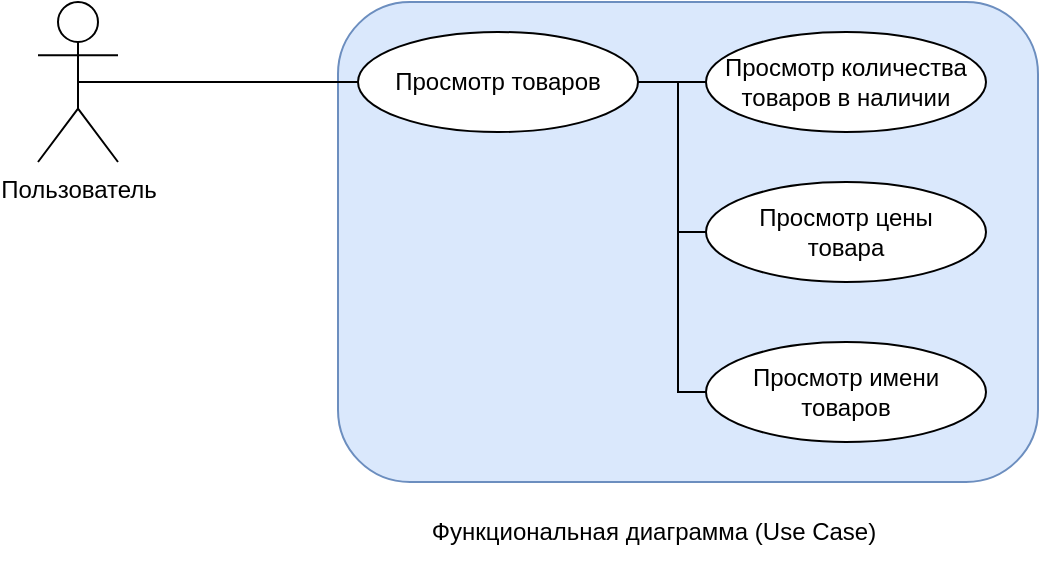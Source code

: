 <mxfile version="22.0.0" type="github">
  <diagram name="Страница — 1" id="GmgOV1pOwLnGwD937b3_">
    <mxGraphModel dx="1728" dy="932" grid="1" gridSize="10" guides="1" tooltips="1" connect="1" arrows="1" fold="1" page="1" pageScale="1" pageWidth="827" pageHeight="1169" math="0" shadow="0">
      <root>
        <mxCell id="0" />
        <mxCell id="1" parent="0" />
        <mxCell id="4J4q9Hsj1Sqwo7qeOr9_-10" value="" style="rounded=1;whiteSpace=wrap;html=1;fillColor=#dae8fc;strokeColor=#6c8ebf;" vertex="1" parent="1">
          <mxGeometry x="230" y="320" width="350" height="240" as="geometry" />
        </mxCell>
        <mxCell id="4J4q9Hsj1Sqwo7qeOr9_-1" value="Пользователь" style="shape=umlActor;verticalLabelPosition=bottom;verticalAlign=top;html=1;outlineConnect=0;" vertex="1" parent="1">
          <mxGeometry x="80" y="320" width="40" height="80" as="geometry" />
        </mxCell>
        <mxCell id="4J4q9Hsj1Sqwo7qeOr9_-2" value="Просмотр товаров" style="ellipse;whiteSpace=wrap;html=1;" vertex="1" parent="1">
          <mxGeometry x="240" y="335" width="140" height="50" as="geometry" />
        </mxCell>
        <mxCell id="4J4q9Hsj1Sqwo7qeOr9_-3" value="Просмотр количества&lt;br&gt;товаров в наличии" style="ellipse;whiteSpace=wrap;html=1;" vertex="1" parent="1">
          <mxGeometry x="414" y="335" width="140" height="50" as="geometry" />
        </mxCell>
        <mxCell id="4J4q9Hsj1Sqwo7qeOr9_-4" value="Просмотр цены&lt;br&gt;товара" style="ellipse;whiteSpace=wrap;html=1;" vertex="1" parent="1">
          <mxGeometry x="414" y="410" width="140" height="50" as="geometry" />
        </mxCell>
        <mxCell id="4J4q9Hsj1Sqwo7qeOr9_-5" value="Просмотр имени&lt;br&gt;товаров" style="ellipse;whiteSpace=wrap;html=1;" vertex="1" parent="1">
          <mxGeometry x="414" y="490" width="140" height="50" as="geometry" />
        </mxCell>
        <mxCell id="4J4q9Hsj1Sqwo7qeOr9_-6" value="" style="endArrow=none;html=1;rounded=0;exitX=0.5;exitY=0.5;exitDx=0;exitDy=0;exitPerimeter=0;entryX=0;entryY=0.5;entryDx=0;entryDy=0;" edge="1" parent="1" source="4J4q9Hsj1Sqwo7qeOr9_-1" target="4J4q9Hsj1Sqwo7qeOr9_-2">
          <mxGeometry width="50" height="50" relative="1" as="geometry">
            <mxPoint x="390" y="500" as="sourcePoint" />
            <mxPoint x="440" y="450" as="targetPoint" />
          </mxGeometry>
        </mxCell>
        <mxCell id="4J4q9Hsj1Sqwo7qeOr9_-7" value="" style="endArrow=none;html=1;rounded=0;exitX=1;exitY=0.5;exitDx=0;exitDy=0;entryX=0;entryY=0.5;entryDx=0;entryDy=0;" edge="1" parent="1" source="4J4q9Hsj1Sqwo7qeOr9_-2" target="4J4q9Hsj1Sqwo7qeOr9_-3">
          <mxGeometry width="50" height="50" relative="1" as="geometry">
            <mxPoint x="390" y="500" as="sourcePoint" />
            <mxPoint x="440" y="450" as="targetPoint" />
          </mxGeometry>
        </mxCell>
        <mxCell id="4J4q9Hsj1Sqwo7qeOr9_-8" value="" style="endArrow=none;html=1;rounded=0;exitX=0;exitY=0.5;exitDx=0;exitDy=0;" edge="1" parent="1" source="4J4q9Hsj1Sqwo7qeOr9_-4">
          <mxGeometry width="50" height="50" relative="1" as="geometry">
            <mxPoint x="390" y="500" as="sourcePoint" />
            <mxPoint x="400" y="360" as="targetPoint" />
            <Array as="points">
              <mxPoint x="400" y="435" />
            </Array>
          </mxGeometry>
        </mxCell>
        <mxCell id="4J4q9Hsj1Sqwo7qeOr9_-9" value="" style="endArrow=none;html=1;rounded=0;exitX=0;exitY=0.5;exitDx=0;exitDy=0;" edge="1" parent="1" source="4J4q9Hsj1Sqwo7qeOr9_-5">
          <mxGeometry width="50" height="50" relative="1" as="geometry">
            <mxPoint x="420" y="500" as="sourcePoint" />
            <mxPoint x="400" y="430" as="targetPoint" />
            <Array as="points">
              <mxPoint x="400" y="515" />
            </Array>
          </mxGeometry>
        </mxCell>
        <mxCell id="4J4q9Hsj1Sqwo7qeOr9_-11" value="Функциональная диаграмма (Use Case)" style="text;html=1;strokeColor=none;fillColor=none;align=center;verticalAlign=middle;whiteSpace=wrap;rounded=0;" vertex="1" parent="1">
          <mxGeometry x="220" y="569.5" width="336" height="30" as="geometry" />
        </mxCell>
      </root>
    </mxGraphModel>
  </diagram>
</mxfile>

